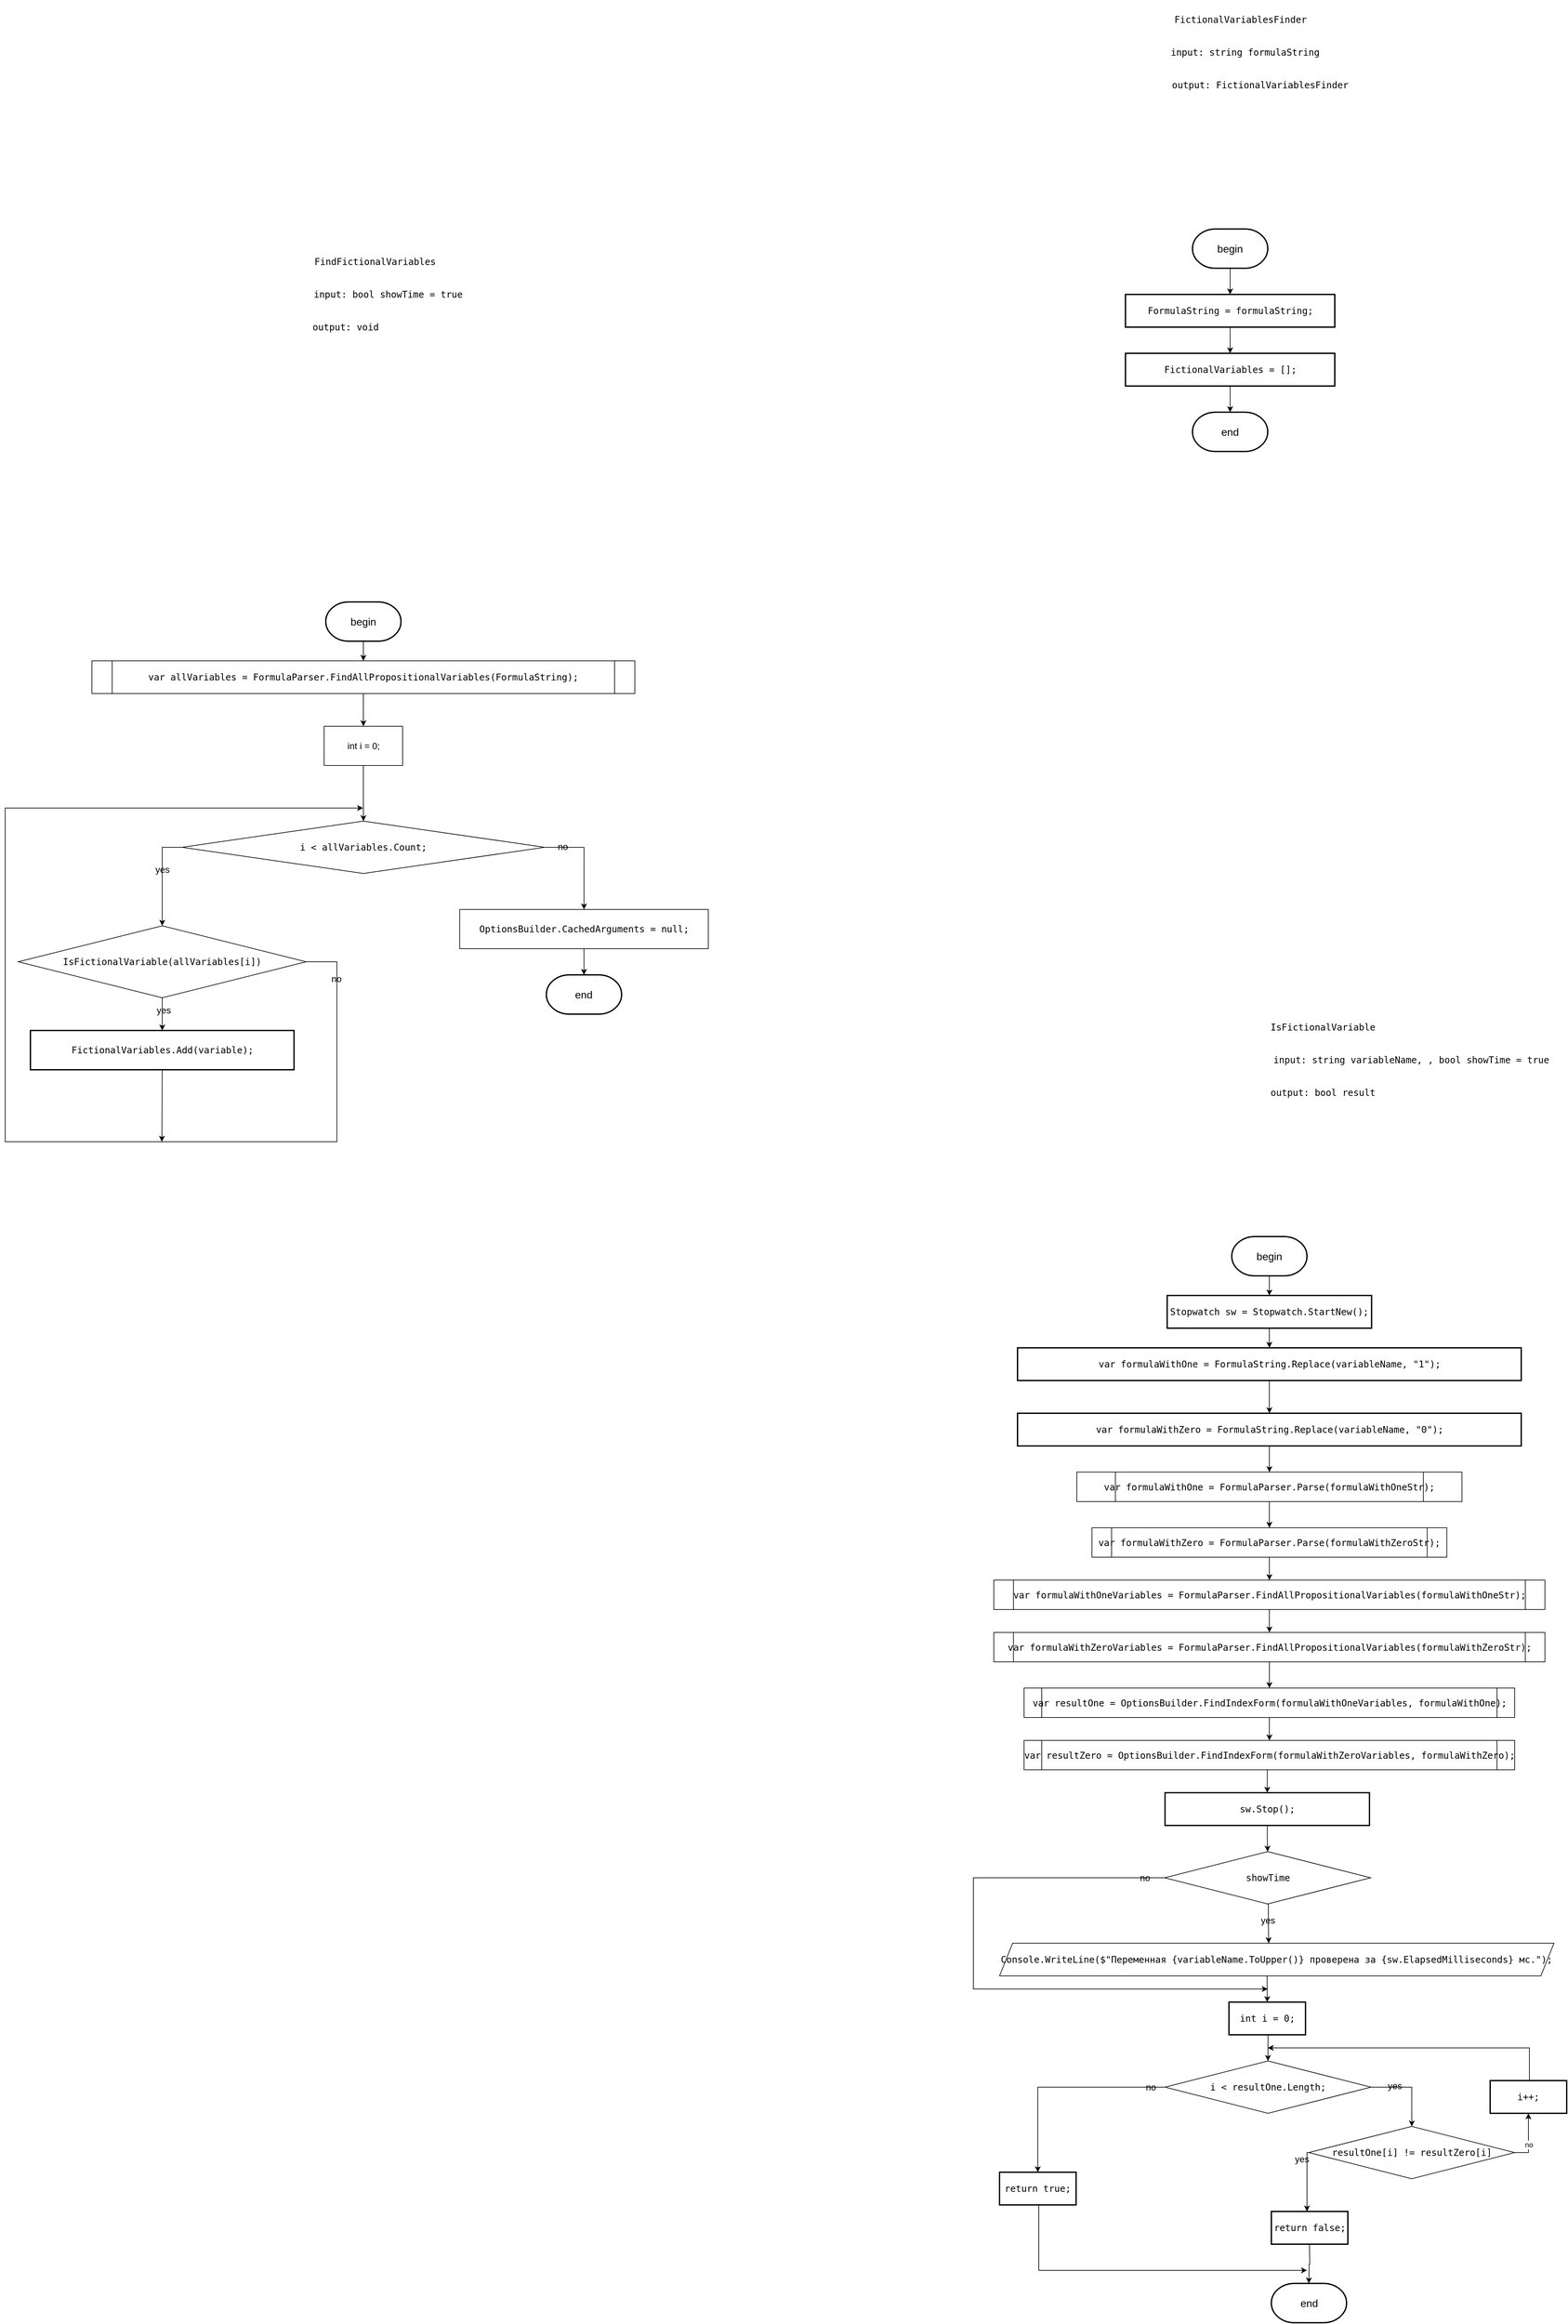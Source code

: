 <mxfile version="26.2.2">
  <diagram name="Page-1" id="d7SSXYF1CG-nv_phF41L">
    <mxGraphModel dx="6020" dy="4103" grid="1" gridSize="10" guides="1" tooltips="1" connect="1" arrows="1" fold="1" page="1" pageScale="1" pageWidth="850" pageHeight="1100" math="0" shadow="0">
      <root>
        <mxCell id="0" />
        <mxCell id="1" parent="0" />
        <mxCell id="GMXlGIsEn00OUuM3Z-hQ-1" value="&lt;pre style=&quot;font-family: &amp;quot;JetBrains Mono&amp;quot;, monospace;&quot;&gt;&lt;div style=&quot;&quot;&gt;&lt;pre style=&quot;font-family: &amp;quot;JetBrains Mono&amp;quot;, monospace;&quot;&gt;FindFictionalVariables&lt;/pre&gt;&lt;/div&gt;&lt;/pre&gt;" style="text;html=1;align=center;verticalAlign=middle;resizable=0;points=[];autosize=1;strokeColor=none;fillColor=none;fontSize=14;labelBackgroundColor=none;fontColor=#000000;" parent="1" vertex="1">
          <mxGeometry x="-280" y="-620" width="190" height="60" as="geometry" />
        </mxCell>
        <mxCell id="GMXlGIsEn00OUuM3Z-hQ-6" value="&lt;pre style=&quot;font-family: &amp;quot;JetBrains Mono&amp;quot;, monospace;&quot;&gt;input: bool &lt;span style=&quot;white-space-collapse: collapse;&quot;&gt;showTime = &lt;/span&gt;&lt;span style=&quot;white-space-collapse: collapse;&quot;&gt;true&lt;/span&gt;&lt;/pre&gt;" style="text;html=1;align=center;verticalAlign=middle;resizable=0;points=[];autosize=1;strokeColor=none;fillColor=none;fontSize=14;labelBackgroundColor=none;fontColor=#000000;" parent="1" vertex="1">
          <mxGeometry x="-280" y="-570" width="230" height="60" as="geometry" />
        </mxCell>
        <mxCell id="GMXlGIsEn00OUuM3Z-hQ-7" value="&lt;pre style=&quot;font-family: &amp;quot;JetBrains Mono&amp;quot;, monospace;&quot;&gt;output: void&lt;/pre&gt;" style="text;html=1;align=center;verticalAlign=middle;resizable=0;points=[];autosize=1;strokeColor=none;fillColor=none;fontSize=14;labelBackgroundColor=none;fontColor=#000000;" parent="1" vertex="1">
          <mxGeometry x="-290" y="-520" width="120" height="60" as="geometry" />
        </mxCell>
        <mxCell id="GMXlGIsEn00OUuM3Z-hQ-48" value="&lt;pre style=&quot;font-family: &amp;quot;JetBrains Mono&amp;quot;, monospace;&quot;&gt;&lt;div style=&quot;&quot;&gt;&lt;pre style=&quot;font-family: &amp;quot;JetBrains Mono&amp;quot;, monospace;&quot;&gt;FictionalVariablesFinder&lt;/pre&gt;&lt;/div&gt;&lt;/pre&gt;" style="text;html=1;align=center;verticalAlign=middle;resizable=0;points=[];autosize=1;strokeColor=none;fillColor=none;fontSize=14;labelBackgroundColor=none;fontColor=#000000;" parent="1" vertex="1">
          <mxGeometry x="1032.5" y="-990" width="210" height="60" as="geometry" />
        </mxCell>
        <mxCell id="GMXlGIsEn00OUuM3Z-hQ-73" style="edgeStyle=orthogonalEdgeStyle;rounded=0;orthogonalLoop=1;jettySize=auto;html=1;exitX=0.5;exitY=1;exitDx=0;exitDy=0;entryX=0.5;entryY=0;entryDx=0;entryDy=0;fontSize=14;labelBackgroundColor=none;fontColor=#000000;" parent="1" source="GMXlGIsEn00OUuM3Z-hQ-51" target="GMXlGIsEn00OUuM3Z-hQ-72" edge="1">
          <mxGeometry relative="1" as="geometry" />
        </mxCell>
        <mxCell id="GMXlGIsEn00OUuM3Z-hQ-51" value="&lt;div style=&quot;&quot;&gt;&lt;pre style=&quot;font-family: &amp;quot;JetBrains Mono&amp;quot;, monospace;&quot;&gt;&lt;pre style=&quot;font-family: &amp;quot;JetBrains Mono&amp;quot;, monospace;&quot;&gt;&lt;div&gt;&lt;pre style=&quot;font-family: &amp;quot;JetBrains Mono&amp;quot;, monospace;&quot;&gt;FormulaString = &lt;span style=&quot;&quot;&gt;formulaString&lt;/span&gt;;&lt;/pre&gt;&lt;/div&gt;&lt;/pre&gt;&lt;/pre&gt;&lt;/div&gt;" style="rounded=0;whiteSpace=wrap;html=1;absoluteArcSize=1;arcSize=14;strokeWidth=2;fontSize=14;labelBackgroundColor=none;fontColor=#000000;" parent="1" vertex="1">
          <mxGeometry x="962.5" y="-540" width="320" height="50" as="geometry" />
        </mxCell>
        <mxCell id="GMXlGIsEn00OUuM3Z-hQ-52" value="&lt;pre style=&quot;font-family: &amp;quot;JetBrains Mono&amp;quot;, monospace;&quot;&gt;input: string &lt;span style=&quot;white-space-collapse: collapse;&quot;&gt;formulaString&lt;/span&gt;&lt;/pre&gt;" style="text;html=1;align=center;verticalAlign=middle;resizable=0;points=[];autosize=1;strokeColor=none;fillColor=none;fontSize=14;labelBackgroundColor=none;fontColor=#000000;" parent="1" vertex="1">
          <mxGeometry x="1030" y="-940" width="230" height="60" as="geometry" />
        </mxCell>
        <mxCell id="GMXlGIsEn00OUuM3Z-hQ-53" value="&lt;pre style=&quot;font-family: &amp;quot;JetBrains Mono&amp;quot;, monospace;&quot;&gt;output: FictionalVariablesFinder&lt;/pre&gt;" style="text;html=1;align=center;verticalAlign=middle;resizable=0;points=[];autosize=1;strokeColor=none;fillColor=none;fontSize=14;labelBackgroundColor=none;fontColor=#000000;" parent="1" vertex="1">
          <mxGeometry x="1032.5" y="-890" width="270" height="60" as="geometry" />
        </mxCell>
        <mxCell id="GMXlGIsEn00OUuM3Z-hQ-61" value="&lt;pre style=&quot;font-family: &amp;quot;JetBrains Mono&amp;quot;, monospace;&quot;&gt;&lt;div style=&quot;&quot;&gt;&lt;pre style=&quot;font-family: &amp;quot;JetBrains Mono&amp;quot;, monospace;&quot;&gt;IsFictionalVariable&lt;/pre&gt;&lt;/div&gt;&lt;/pre&gt;" style="text;html=1;align=center;verticalAlign=middle;resizable=0;points=[];autosize=1;strokeColor=none;fillColor=none;fontSize=14;labelBackgroundColor=none;fontColor=#000000;" parent="1" vertex="1">
          <mxGeometry x="1178.75" y="550" width="170" height="60" as="geometry" />
        </mxCell>
        <mxCell id="GMXlGIsEn00OUuM3Z-hQ-76" style="edgeStyle=orthogonalEdgeStyle;rounded=0;orthogonalLoop=1;jettySize=auto;html=1;exitX=0.5;exitY=1;exitDx=0;exitDy=0;entryX=0.5;entryY=0;entryDx=0;entryDy=0;fontSize=14;labelBackgroundColor=none;fontColor=#000000;" parent="1" source="GMXlGIsEn00OUuM3Z-hQ-64" target="GMXlGIsEn00OUuM3Z-hQ-75" edge="1">
          <mxGeometry relative="1" as="geometry" />
        </mxCell>
        <mxCell id="GMXlGIsEn00OUuM3Z-hQ-64" value="&lt;div style=&quot;&quot;&gt;&lt;pre style=&quot;font-family: &amp;quot;JetBrains Mono&amp;quot;, monospace;&quot;&gt;&lt;pre style=&quot;font-family: &amp;quot;JetBrains Mono&amp;quot;, monospace;&quot;&gt;&lt;pre style=&quot;font-family: &amp;quot;JetBrains Mono&amp;quot;, monospace;&quot;&gt;&lt;pre style=&quot;font-family: &amp;quot;JetBrains Mono&amp;quot;, monospace;&quot;&gt;&lt;div&gt;&lt;pre style=&quot;font-family: &amp;quot;JetBrains Mono&amp;quot;, monospace;&quot;&gt;&lt;span style=&quot;&quot;&gt;var &lt;/span&gt;&lt;span style=&quot;&quot;&gt;formulaWithOne &lt;/span&gt;= FormulaString.&lt;span style=&quot;&quot;&gt;Replace&lt;/span&gt;(&lt;span style=&quot;&quot;&gt;variableName&lt;/span&gt;, &lt;span style=&quot;&quot;&gt;&quot;1&quot;&lt;/span&gt;);&lt;/pre&gt;&lt;/div&gt;&lt;/pre&gt;&lt;/pre&gt;&lt;/pre&gt;&lt;/pre&gt;&lt;/div&gt;" style="rounded=0;whiteSpace=wrap;html=1;absoluteArcSize=1;arcSize=14;strokeWidth=2;fontSize=14;labelBackgroundColor=none;fontColor=#000000;" parent="1" vertex="1">
          <mxGeometry x="797.5" y="1070" width="770" height="50" as="geometry" />
        </mxCell>
        <mxCell id="GMXlGIsEn00OUuM3Z-hQ-65" value="&lt;pre style=&quot;font-family: &amp;quot;JetBrains Mono&amp;quot;, monospace;&quot;&gt;input: string &lt;span style=&quot;white-space-collapse: collapse;&quot;&gt;variableName,&amp;nbsp;&lt;/span&gt;, &lt;span style=&quot;white-space-collapse: collapse;&quot;&gt;bool &lt;/span&gt;&lt;span style=&quot;white-space-collapse: collapse;&quot;&gt;showTime = &lt;/span&gt;&lt;span style=&quot;white-space-collapse: collapse;&quot;&gt;true&lt;/span&gt;&lt;/pre&gt;" style="text;html=1;align=center;verticalAlign=middle;resizable=0;points=[];autosize=1;strokeColor=none;fillColor=none;fontSize=14;labelBackgroundColor=none;fontColor=#000000;" parent="1" vertex="1">
          <mxGeometry x="1193.75" y="600" width="410" height="60" as="geometry" />
        </mxCell>
        <mxCell id="GMXlGIsEn00OUuM3Z-hQ-66" value="&lt;pre style=&quot;font-family: &amp;quot;JetBrains Mono&amp;quot;, monospace;&quot;&gt;output: bool result&lt;/pre&gt;" style="text;html=1;align=center;verticalAlign=middle;resizable=0;points=[];autosize=1;strokeColor=none;fillColor=none;fontSize=14;labelBackgroundColor=none;fontColor=#000000;" parent="1" vertex="1">
          <mxGeometry x="1178.75" y="650" width="170" height="60" as="geometry" />
        </mxCell>
        <mxCell id="GMXlGIsEn00OUuM3Z-hQ-72" value="&lt;div style=&quot;&quot;&gt;&lt;pre style=&quot;font-family: &amp;quot;JetBrains Mono&amp;quot;, monospace;&quot;&gt;&lt;pre style=&quot;font-family: &amp;quot;JetBrains Mono&amp;quot;, monospace;&quot;&gt;&lt;pre style=&quot;font-family: &amp;quot;JetBrains Mono&amp;quot;, monospace;&quot;&gt;&lt;div&gt;&lt;pre style=&quot;font-family: &amp;quot;JetBrains Mono&amp;quot;, monospace;&quot;&gt;FictionalVariables = [];&lt;/pre&gt;&lt;/div&gt;&lt;/pre&gt;&lt;/pre&gt;&lt;/pre&gt;&lt;/div&gt;" style="rounded=0;whiteSpace=wrap;html=1;absoluteArcSize=1;arcSize=14;strokeWidth=2;fontSize=14;labelBackgroundColor=none;fontColor=#000000;" parent="1" vertex="1">
          <mxGeometry x="962.5" y="-450" width="320" height="50" as="geometry" />
        </mxCell>
        <mxCell id="GMXlGIsEn00OUuM3Z-hQ-91" style="edgeStyle=orthogonalEdgeStyle;rounded=0;orthogonalLoop=1;jettySize=auto;html=1;exitX=0.5;exitY=1;exitDx=0;exitDy=0;entryX=0.5;entryY=0;entryDx=0;entryDy=0;fontSize=14;labelBackgroundColor=none;fontColor=#000000;" parent="1" source="GMXlGIsEn00OUuM3Z-hQ-75" target="GMXlGIsEn00OUuM3Z-hQ-89" edge="1">
          <mxGeometry relative="1" as="geometry" />
        </mxCell>
        <mxCell id="GMXlGIsEn00OUuM3Z-hQ-75" value="&lt;div style=&quot;&quot;&gt;&lt;pre style=&quot;font-family: &amp;quot;JetBrains Mono&amp;quot;, monospace;&quot;&gt;&lt;pre style=&quot;font-family: &amp;quot;JetBrains Mono&amp;quot;, monospace;&quot;&gt;&lt;pre style=&quot;font-family: &amp;quot;JetBrains Mono&amp;quot;, monospace;&quot;&gt;&lt;pre style=&quot;font-family: &amp;quot;JetBrains Mono&amp;quot;, monospace;&quot;&gt;&lt;pre style=&quot;font-family: &amp;quot;JetBrains Mono&amp;quot;, monospace;&quot;&gt;&lt;div&gt;&lt;pre style=&quot;font-family: &amp;quot;JetBrains Mono&amp;quot;, monospace;&quot;&gt;&lt;span style=&quot;&quot;&gt;var &lt;/span&gt;&lt;span style=&quot;&quot;&gt;formulaWithZero &lt;/span&gt;= FormulaString.&lt;span style=&quot;&quot;&gt;Replace&lt;/span&gt;(&lt;span style=&quot;&quot;&gt;variableName&lt;/span&gt;, &lt;span style=&quot;&quot;&gt;&quot;0&quot;&lt;/span&gt;);&lt;/pre&gt;&lt;/div&gt;&lt;/pre&gt;&lt;/pre&gt;&lt;/pre&gt;&lt;/pre&gt;&lt;/pre&gt;&lt;/div&gt;" style="rounded=0;whiteSpace=wrap;html=1;absoluteArcSize=1;arcSize=14;strokeWidth=2;fontSize=14;labelBackgroundColor=none;fontColor=#000000;" parent="1" vertex="1">
          <mxGeometry x="797.5" y="1170" width="770" height="50" as="geometry" />
        </mxCell>
        <mxCell id="hHyw9ZhmQFmIBixU8_tA-33" style="edgeStyle=orthogonalEdgeStyle;rounded=0;orthogonalLoop=1;jettySize=auto;html=1;exitX=0.5;exitY=1;exitDx=0;exitDy=0;entryX=0.5;entryY=0;entryDx=0;entryDy=0;fontSize=14;labelBackgroundColor=none;fontColor=#000000;" parent="1" source="GMXlGIsEn00OUuM3Z-hQ-89" target="GMXlGIsEn00OUuM3Z-hQ-90" edge="1">
          <mxGeometry relative="1" as="geometry" />
        </mxCell>
        <mxCell id="GMXlGIsEn00OUuM3Z-hQ-89" value="&lt;pre style=&quot;font-family: &amp;quot;JetBrains Mono&amp;quot;, monospace;&quot;&gt;&lt;div&gt;&lt;pre style=&quot;font-family: &amp;quot;JetBrains Mono&amp;quot;, monospace;&quot;&gt;var formulaWithOne = FormulaParser.Parse(formulaWithOneStr);&lt;/pre&gt;&lt;/div&gt;&lt;/pre&gt;" style="shape=process;whiteSpace=wrap;html=1;backgroundOutline=1;fontSize=14;labelBackgroundColor=none;fontColor=#000000;" parent="1" vertex="1">
          <mxGeometry x="888.13" y="1260" width="588.75" height="45" as="geometry" />
        </mxCell>
        <mxCell id="hHyw9ZhmQFmIBixU8_tA-34" style="edgeStyle=orthogonalEdgeStyle;rounded=0;orthogonalLoop=1;jettySize=auto;html=1;exitX=0.5;exitY=1;exitDx=0;exitDy=0;entryX=0.5;entryY=0;entryDx=0;entryDy=0;fontSize=14;labelBackgroundColor=none;fontColor=#000000;" parent="1" source="GMXlGIsEn00OUuM3Z-hQ-90" target="hHyw9ZhmQFmIBixU8_tA-10" edge="1">
          <mxGeometry relative="1" as="geometry" />
        </mxCell>
        <mxCell id="GMXlGIsEn00OUuM3Z-hQ-90" value="&lt;pre style=&quot;font-family: &amp;quot;JetBrains Mono&amp;quot;, monospace;&quot;&gt;&lt;pre style=&quot;font-family: &amp;quot;JetBrains Mono&amp;quot;, monospace;&quot;&gt;&lt;div&gt;&lt;pre style=&quot;font-family: &amp;quot;JetBrains Mono&amp;quot;, monospace;&quot;&gt;var formulaWithZero = FormulaParser.Parse(formulaWithZeroStr);&lt;/pre&gt;&lt;/div&gt;&lt;/pre&gt;&lt;/pre&gt;" style="shape=process;whiteSpace=wrap;html=1;backgroundOutline=1;size=0.055;fontSize=14;labelBackgroundColor=none;fontColor=#000000;" parent="1" vertex="1">
          <mxGeometry x="911.25" y="1345" width="542.5" height="45" as="geometry" />
        </mxCell>
        <mxCell id="hHyw9ZhmQFmIBixU8_tA-2" style="edgeStyle=orthogonalEdgeStyle;rounded=0;orthogonalLoop=1;jettySize=auto;html=1;exitX=0.5;exitY=1;exitDx=0;exitDy=0;entryX=0.5;entryY=0;entryDx=0;entryDy=0;fontSize=14;labelBackgroundColor=none;fontColor=#000000;" parent="1" source="GMXlGIsEn00OUuM3Z-hQ-96" target="hHyw9ZhmQFmIBixU8_tA-1" edge="1">
          <mxGeometry relative="1" as="geometry" />
        </mxCell>
        <mxCell id="GMXlGIsEn00OUuM3Z-hQ-96" value="&lt;div style=&quot;&quot;&gt;&lt;pre style=&quot;font-family: &amp;quot;JetBrains Mono&amp;quot;, monospace;&quot;&gt;var allVariables = FormulaParser.FindAllPropositionalVariables(FormulaString);&lt;/pre&gt;&lt;/div&gt;" style="shape=process;whiteSpace=wrap;html=1;backgroundOutline=1;size=0.037;fontSize=14;labelBackgroundColor=none;fontColor=#000000;" parent="1" vertex="1">
          <mxGeometry x="-617.5" y="20" width="830" height="50" as="geometry" />
        </mxCell>
        <mxCell id="GMXlGIsEn00OUuM3Z-hQ-105" style="edgeStyle=orthogonalEdgeStyle;rounded=0;orthogonalLoop=1;jettySize=auto;html=1;exitX=0;exitY=0.5;exitDx=0;exitDy=0;fontSize=14;labelBackgroundColor=none;fontColor=#000000;" parent="1" source="GMXlGIsEn00OUuM3Z-hQ-98" target="GMXlGIsEn00OUuM3Z-hQ-99" edge="1">
          <mxGeometry relative="1" as="geometry" />
        </mxCell>
        <mxCell id="GMXlGIsEn00OUuM3Z-hQ-106" value="yes" style="edgeLabel;html=1;align=center;verticalAlign=middle;resizable=0;points=[];fontSize=14;labelBackgroundColor=none;fontColor=#000000;" parent="GMXlGIsEn00OUuM3Z-hQ-105" vertex="1" connectable="0">
          <mxGeometry x="-0.17" relative="1" as="geometry">
            <mxPoint y="1" as="offset" />
          </mxGeometry>
        </mxCell>
        <mxCell id="GMXlGIsEn00OUuM3Z-hQ-115" style="edgeStyle=orthogonalEdgeStyle;rounded=0;orthogonalLoop=1;jettySize=auto;html=1;exitX=1;exitY=0.5;exitDx=0;exitDy=0;entryX=0.5;entryY=0;entryDx=0;entryDy=0;fontSize=14;labelBackgroundColor=none;fontColor=#000000;" parent="1" source="GMXlGIsEn00OUuM3Z-hQ-98" target="hHyw9ZhmQFmIBixU8_tA-5" edge="1">
          <mxGeometry relative="1" as="geometry">
            <mxPoint x="135" y="390" as="targetPoint" />
          </mxGeometry>
        </mxCell>
        <mxCell id="GMXlGIsEn00OUuM3Z-hQ-116" value="no" style="edgeLabel;html=1;align=center;verticalAlign=middle;resizable=0;points=[];fontSize=14;labelBackgroundColor=none;fontColor=#000000;" parent="GMXlGIsEn00OUuM3Z-hQ-115" vertex="1" connectable="0">
          <mxGeometry x="-0.653" y="1" relative="1" as="geometry">
            <mxPoint as="offset" />
          </mxGeometry>
        </mxCell>
        <mxCell id="GMXlGIsEn00OUuM3Z-hQ-98" value="&lt;div style=&quot;&quot;&gt;&lt;pre style=&quot;font-family: &amp;quot;JetBrains Mono&amp;quot;, monospace;&quot;&gt;&lt;div&gt;&lt;pre style=&quot;font-family: &amp;quot;JetBrains Mono&amp;quot;, monospace;&quot;&gt;i &amp;lt; allVariables.Count;&lt;/pre&gt;&lt;/div&gt;&lt;/pre&gt;&lt;/div&gt;" style="rhombus;whiteSpace=wrap;html=1;fontSize=14;labelBackgroundColor=none;fontColor=#000000;" parent="1" vertex="1">
          <mxGeometry x="-479.75" y="265" width="554.5" height="80" as="geometry" />
        </mxCell>
        <mxCell id="GMXlGIsEn00OUuM3Z-hQ-103" value="" style="edgeStyle=orthogonalEdgeStyle;rounded=0;orthogonalLoop=1;jettySize=auto;html=1;fontSize=14;labelBackgroundColor=none;fontColor=#000000;" parent="1" source="GMXlGIsEn00OUuM3Z-hQ-99" target="GMXlGIsEn00OUuM3Z-hQ-101" edge="1">
          <mxGeometry relative="1" as="geometry" />
        </mxCell>
        <mxCell id="GMXlGIsEn00OUuM3Z-hQ-104" value="yes" style="edgeLabel;html=1;align=center;verticalAlign=middle;resizable=0;points=[];fontSize=14;labelBackgroundColor=none;fontColor=#000000;" parent="GMXlGIsEn00OUuM3Z-hQ-103" vertex="1" connectable="0">
          <mxGeometry x="-0.249" y="2" relative="1" as="geometry">
            <mxPoint as="offset" />
          </mxGeometry>
        </mxCell>
        <mxCell id="GMXlGIsEn00OUuM3Z-hQ-107" style="edgeStyle=orthogonalEdgeStyle;rounded=0;orthogonalLoop=1;jettySize=auto;html=1;exitX=1;exitY=0.5;exitDx=0;exitDy=0;fontSize=14;labelBackgroundColor=none;fontColor=#000000;" parent="1" source="GMXlGIsEn00OUuM3Z-hQ-99" edge="1">
          <mxGeometry relative="1" as="geometry">
            <mxPoint x="-203" y="245" as="targetPoint" />
            <Array as="points">
              <mxPoint x="-243" y="480" />
              <mxPoint x="-243" y="755" />
              <mxPoint x="-750" y="755" />
              <mxPoint x="-750" y="245" />
              <mxPoint x="-203" y="245" />
            </Array>
          </mxGeometry>
        </mxCell>
        <mxCell id="GMXlGIsEn00OUuM3Z-hQ-110" value="no" style="edgeLabel;html=1;align=center;verticalAlign=middle;resizable=0;points=[];fontSize=14;labelBackgroundColor=none;fontColor=#000000;" parent="GMXlGIsEn00OUuM3Z-hQ-107" vertex="1" connectable="0">
          <mxGeometry x="-0.923" y="-1" relative="1" as="geometry">
            <mxPoint as="offset" />
          </mxGeometry>
        </mxCell>
        <mxCell id="GMXlGIsEn00OUuM3Z-hQ-99" value="&lt;div style=&quot;&quot;&gt;&lt;pre style=&quot;font-family: &amp;quot;JetBrains Mono&amp;quot;, monospace;&quot;&gt;IsFictionalVariable(allVariables[i])&lt;/pre&gt;&lt;/div&gt;" style="rhombus;whiteSpace=wrap;html=1;fontSize=14;labelBackgroundColor=none;fontColor=#000000;" parent="1" vertex="1">
          <mxGeometry x="-730" y="425" width="440" height="110" as="geometry" />
        </mxCell>
        <mxCell id="GMXlGIsEn00OUuM3Z-hQ-111" style="edgeStyle=orthogonalEdgeStyle;rounded=0;orthogonalLoop=1;jettySize=auto;html=1;exitX=0.5;exitY=1;exitDx=0;exitDy=0;fontSize=14;labelBackgroundColor=none;fontColor=#000000;" parent="1" source="GMXlGIsEn00OUuM3Z-hQ-101" edge="1">
          <mxGeometry relative="1" as="geometry">
            <mxPoint x="-510.5" y="755.0" as="targetPoint" />
          </mxGeometry>
        </mxCell>
        <mxCell id="GMXlGIsEn00OUuM3Z-hQ-101" value="&lt;div style=&quot;&quot;&gt;&lt;pre style=&quot;font-family: &amp;quot;JetBrains Mono&amp;quot;, monospace;&quot;&gt;FictionalVariables.Add(variable);&lt;/pre&gt;&lt;/div&gt;" style="rounded=0;whiteSpace=wrap;html=1;absoluteArcSize=1;arcSize=14;strokeWidth=2;fontSize=14;labelBackgroundColor=none;fontColor=#000000;" parent="1" vertex="1">
          <mxGeometry x="-711.5" y="585" width="403" height="60" as="geometry" />
        </mxCell>
        <mxCell id="hHyw9ZhmQFmIBixU8_tA-3" style="edgeStyle=orthogonalEdgeStyle;rounded=0;orthogonalLoop=1;jettySize=auto;html=1;exitX=0.5;exitY=1;exitDx=0;exitDy=0;fontSize=14;labelBackgroundColor=none;fontColor=#000000;" parent="1" source="hHyw9ZhmQFmIBixU8_tA-1" target="GMXlGIsEn00OUuM3Z-hQ-98" edge="1">
          <mxGeometry relative="1" as="geometry" />
        </mxCell>
        <mxCell id="hHyw9ZhmQFmIBixU8_tA-1" value="int i = 0;" style="rounded=0;whiteSpace=wrap;html=1;fontSize=14;labelBackgroundColor=none;fontColor=#000000;" parent="1" vertex="1">
          <mxGeometry x="-262.5" y="120" width="120" height="60" as="geometry" />
        </mxCell>
        <mxCell id="hHyw9ZhmQFmIBixU8_tA-5" value="&lt;div style=&quot;&quot;&gt;&lt;pre style=&quot;font-family: &amp;quot;JetBrains Mono&amp;quot;, monospace;&quot;&gt;OptionsBuilder.CachedArguments = &lt;span style=&quot;&quot;&gt;null&lt;/span&gt;;&lt;/pre&gt;&lt;/div&gt;" style="rounded=0;whiteSpace=wrap;html=1;fontSize=14;labelBackgroundColor=none;fontColor=#000000;" parent="1" vertex="1">
          <mxGeometry x="-55.25" y="400" width="380" height="60" as="geometry" />
        </mxCell>
        <mxCell id="hHyw9ZhmQFmIBixU8_tA-9" style="edgeStyle=orthogonalEdgeStyle;rounded=0;orthogonalLoop=1;jettySize=auto;html=1;exitX=0.5;exitY=1;exitDx=0;exitDy=0;fontSize=14;labelBackgroundColor=none;fontColor=#000000;" parent="1" source="hHyw9ZhmQFmIBixU8_tA-7" target="GMXlGIsEn00OUuM3Z-hQ-64" edge="1">
          <mxGeometry relative="1" as="geometry" />
        </mxCell>
        <mxCell id="hHyw9ZhmQFmIBixU8_tA-7" value="&lt;div style=&quot;&quot;&gt;&lt;pre style=&quot;font-family: &amp;quot;JetBrains Mono&amp;quot;, monospace;&quot;&gt;&lt;pre style=&quot;font-family: &amp;quot;JetBrains Mono&amp;quot;, monospace;&quot;&gt;&lt;pre style=&quot;font-family: &amp;quot;JetBrains Mono&amp;quot;, monospace;&quot;&gt;&lt;pre style=&quot;font-family: &amp;quot;JetBrains Mono&amp;quot;, monospace;&quot;&gt;&lt;pre style=&quot;font-family: &amp;quot;JetBrains Mono&amp;quot;, monospace;&quot;&gt;&lt;div&gt;&lt;pre style=&quot;font-family: &amp;quot;JetBrains Mono&amp;quot;, monospace;&quot;&gt;Stopwatch sw = Stopwatch.StartNew();&lt;/pre&gt;&lt;/div&gt;&lt;/pre&gt;&lt;/pre&gt;&lt;/pre&gt;&lt;/pre&gt;&lt;/pre&gt;&lt;/div&gt;" style="rounded=0;whiteSpace=wrap;html=1;absoluteArcSize=1;arcSize=14;strokeWidth=2;fontSize=14;labelBackgroundColor=none;fontColor=#000000;" parent="1" vertex="1">
          <mxGeometry x="1026.25" y="990" width="312.5" height="50" as="geometry" />
        </mxCell>
        <mxCell id="hHyw9ZhmQFmIBixU8_tA-35" style="edgeStyle=orthogonalEdgeStyle;rounded=0;orthogonalLoop=1;jettySize=auto;html=1;exitX=0.5;exitY=1;exitDx=0;exitDy=0;entryX=0.5;entryY=0;entryDx=0;entryDy=0;fontSize=14;labelBackgroundColor=none;fontColor=#000000;" parent="1" source="hHyw9ZhmQFmIBixU8_tA-10" target="hHyw9ZhmQFmIBixU8_tA-11" edge="1">
          <mxGeometry relative="1" as="geometry" />
        </mxCell>
        <mxCell id="hHyw9ZhmQFmIBixU8_tA-10" value="&lt;pre style=&quot;font-family: &amp;quot;JetBrains Mono&amp;quot;, monospace;&quot;&gt;&lt;pre style=&quot;font-family: &amp;quot;JetBrains Mono&amp;quot;, monospace;&quot;&gt;&lt;pre style=&quot;font-family: &amp;quot;JetBrains Mono&amp;quot;, monospace;&quot;&gt;&lt;div&gt;&lt;pre style=&quot;font-family: &amp;quot;JetBrains Mono&amp;quot;, monospace;&quot;&gt;var formulaWithOneVariables = FormulaParser.FindAllPropositionalVariables(formulaWithOneStr);&lt;/pre&gt;&lt;/div&gt;&lt;/pre&gt;&lt;/pre&gt;&lt;/pre&gt;" style="shape=process;whiteSpace=wrap;html=1;backgroundOutline=1;size=0.036;fontSize=14;labelBackgroundColor=none;fontColor=#000000;" parent="1" vertex="1">
          <mxGeometry x="761.25" y="1425" width="842.5" height="45" as="geometry" />
        </mxCell>
        <mxCell id="hHyw9ZhmQFmIBixU8_tA-36" value="" style="edgeStyle=orthogonalEdgeStyle;rounded=0;orthogonalLoop=1;jettySize=auto;html=1;fontSize=14;labelBackgroundColor=none;fontColor=#000000;" parent="1" source="hHyw9ZhmQFmIBixU8_tA-11" target="hHyw9ZhmQFmIBixU8_tA-12" edge="1">
          <mxGeometry relative="1" as="geometry" />
        </mxCell>
        <mxCell id="hHyw9ZhmQFmIBixU8_tA-11" value="&lt;pre style=&quot;font-family: &amp;quot;JetBrains Mono&amp;quot;, monospace;&quot;&gt;&lt;pre style=&quot;font-family: &amp;quot;JetBrains Mono&amp;quot;, monospace;&quot;&gt;&lt;pre style=&quot;font-family: &amp;quot;JetBrains Mono&amp;quot;, monospace;&quot;&gt;&lt;pre style=&quot;font-family: &amp;quot;JetBrains Mono&amp;quot;, monospace;&quot;&gt;&lt;div&gt;&lt;pre style=&quot;font-family: &amp;quot;JetBrains Mono&amp;quot;, monospace;&quot;&gt;var formulaWithZeroVariables = FormulaParser.FindAllPropositionalVariables(formulaWithZeroStr);&lt;/pre&gt;&lt;/div&gt;&lt;/pre&gt;&lt;/pre&gt;&lt;/pre&gt;&lt;/pre&gt;" style="shape=process;whiteSpace=wrap;html=1;backgroundOutline=1;size=0.036;fontSize=14;labelBackgroundColor=none;fontColor=#000000;" parent="1" vertex="1">
          <mxGeometry x="761.25" y="1505" width="842.5" height="45" as="geometry" />
        </mxCell>
        <mxCell id="hHyw9ZhmQFmIBixU8_tA-37" style="edgeStyle=orthogonalEdgeStyle;rounded=0;orthogonalLoop=1;jettySize=auto;html=1;exitX=0.5;exitY=1;exitDx=0;exitDy=0;entryX=0.5;entryY=0;entryDx=0;entryDy=0;fontSize=14;labelBackgroundColor=none;fontColor=#000000;" parent="1" source="hHyw9ZhmQFmIBixU8_tA-12" target="hHyw9ZhmQFmIBixU8_tA-13" edge="1">
          <mxGeometry relative="1" as="geometry" />
        </mxCell>
        <mxCell id="hHyw9ZhmQFmIBixU8_tA-12" value="&lt;pre style=&quot;font-family: &amp;quot;JetBrains Mono&amp;quot;, monospace;&quot;&gt;&lt;pre style=&quot;font-family: &amp;quot;JetBrains Mono&amp;quot;, monospace;&quot;&gt;&lt;pre style=&quot;font-family: &amp;quot;JetBrains Mono&amp;quot;, monospace;&quot;&gt;&lt;pre style=&quot;font-family: &amp;quot;JetBrains Mono&amp;quot;, monospace;&quot;&gt;&lt;div&gt;&lt;pre style=&quot;font-family: &amp;quot;JetBrains Mono&amp;quot;, monospace;&quot;&gt;var resultOne = OptionsBuilder.FindIndexForm(formulaWithOneVariables, formulaWithOne);&lt;/pre&gt;&lt;/div&gt;&lt;/pre&gt;&lt;/pre&gt;&lt;/pre&gt;&lt;/pre&gt;" style="shape=process;whiteSpace=wrap;html=1;backgroundOutline=1;size=0.036;fontSize=14;labelBackgroundColor=none;fontColor=#000000;" parent="1" vertex="1">
          <mxGeometry x="807.5" y="1590" width="750" height="45" as="geometry" />
        </mxCell>
        <mxCell id="hHyw9ZhmQFmIBixU8_tA-38" style="edgeStyle=orthogonalEdgeStyle;rounded=0;orthogonalLoop=1;jettySize=auto;html=1;exitX=0.5;exitY=1;exitDx=0;exitDy=0;entryX=0.5;entryY=0;entryDx=0;entryDy=0;fontSize=14;labelBackgroundColor=none;fontColor=#000000;" parent="1" source="hHyw9ZhmQFmIBixU8_tA-13" target="hHyw9ZhmQFmIBixU8_tA-14" edge="1">
          <mxGeometry relative="1" as="geometry" />
        </mxCell>
        <mxCell id="hHyw9ZhmQFmIBixU8_tA-13" value="&lt;pre style=&quot;font-family: &amp;quot;JetBrains Mono&amp;quot;, monospace;&quot;&gt;&lt;pre style=&quot;font-family: &amp;quot;JetBrains Mono&amp;quot;, monospace;&quot;&gt;&lt;pre style=&quot;font-family: &amp;quot;JetBrains Mono&amp;quot;, monospace;&quot;&gt;&lt;pre style=&quot;font-family: &amp;quot;JetBrains Mono&amp;quot;, monospace;&quot;&gt;&lt;pre style=&quot;font-family: &amp;quot;JetBrains Mono&amp;quot;, monospace;&quot;&gt;&lt;div&gt;&lt;pre style=&quot;font-family: &amp;quot;JetBrains Mono&amp;quot;, monospace;&quot;&gt;var resultZero = OptionsBuilder.FindIndexForm(formulaWithZeroVariables, formulaWithZero);&lt;/pre&gt;&lt;/div&gt;&lt;/pre&gt;&lt;/pre&gt;&lt;/pre&gt;&lt;/pre&gt;&lt;/pre&gt;" style="shape=process;whiteSpace=wrap;html=1;backgroundOutline=1;size=0.036;fontSize=14;labelBackgroundColor=none;fontColor=#000000;" parent="1" vertex="1">
          <mxGeometry x="807.5" y="1670" width="750" height="45" as="geometry" />
        </mxCell>
        <mxCell id="US6yz8GMUUyc3JQ0S8iH-14" style="edgeStyle=orthogonalEdgeStyle;rounded=0;orthogonalLoop=1;jettySize=auto;html=1;exitX=0.5;exitY=1;exitDx=0;exitDy=0;entryX=0.5;entryY=0;entryDx=0;entryDy=0;" edge="1" parent="1" source="hHyw9ZhmQFmIBixU8_tA-14" target="hSz8ovQeLSefIg9AwSHr-1">
          <mxGeometry relative="1" as="geometry" />
        </mxCell>
        <mxCell id="hHyw9ZhmQFmIBixU8_tA-14" value="&lt;div style=&quot;&quot;&gt;&lt;pre style=&quot;font-family: &amp;quot;JetBrains Mono&amp;quot;, monospace;&quot;&gt;&lt;pre style=&quot;font-family: &amp;quot;JetBrains Mono&amp;quot;, monospace;&quot;&gt;&lt;pre style=&quot;font-family: &amp;quot;JetBrains Mono&amp;quot;, monospace;&quot;&gt;&lt;pre style=&quot;font-family: &amp;quot;JetBrains Mono&amp;quot;, monospace;&quot;&gt;&lt;pre style=&quot;font-family: &amp;quot;JetBrains Mono&amp;quot;, monospace;&quot;&gt;&lt;pre style=&quot;font-family: &amp;quot;JetBrains Mono&amp;quot;, monospace;&quot;&gt;&lt;div&gt;&lt;pre style=&quot;font-family: &amp;quot;JetBrains Mono&amp;quot;, monospace;&quot;&gt;sw.Stop();&lt;/pre&gt;&lt;/div&gt;&lt;/pre&gt;&lt;/pre&gt;&lt;/pre&gt;&lt;/pre&gt;&lt;/pre&gt;&lt;/pre&gt;&lt;/div&gt;" style="rounded=0;whiteSpace=wrap;html=1;absoluteArcSize=1;arcSize=14;strokeWidth=2;fontSize=14;labelBackgroundColor=none;fontColor=#000000;" parent="1" vertex="1">
          <mxGeometry x="1023" y="1750" width="312.5" height="50" as="geometry" />
        </mxCell>
        <mxCell id="hHyw9ZhmQFmIBixU8_tA-40" style="edgeStyle=orthogonalEdgeStyle;rounded=0;orthogonalLoop=1;jettySize=auto;html=1;entryX=0.5;entryY=0;entryDx=0;entryDy=0;fontSize=14;labelBackgroundColor=none;fontColor=#000000;" parent="1" target="hHyw9ZhmQFmIBixU8_tA-16" edge="1">
          <mxGeometry relative="1" as="geometry">
            <mxPoint x="1179" y="2020" as="sourcePoint" />
            <Array as="points">
              <mxPoint x="1179" y="2030" />
            </Array>
          </mxGeometry>
        </mxCell>
        <mxCell id="hHyw9ZhmQFmIBixU8_tA-32" style="edgeStyle=orthogonalEdgeStyle;rounded=0;orthogonalLoop=1;jettySize=auto;html=1;exitX=0.5;exitY=1;exitDx=0;exitDy=0;entryX=0.5;entryY=0;entryDx=0;entryDy=0;fontSize=14;labelBackgroundColor=none;fontColor=#000000;" parent="1" source="hHyw9ZhmQFmIBixU8_tA-16" target="hHyw9ZhmQFmIBixU8_tA-17" edge="1">
          <mxGeometry relative="1" as="geometry">
            <Array as="points">
              <mxPoint x="1180" y="2120" />
            </Array>
          </mxGeometry>
        </mxCell>
        <mxCell id="hHyw9ZhmQFmIBixU8_tA-16" value="&lt;div style=&quot;&quot;&gt;&lt;pre style=&quot;font-family: &amp;quot;JetBrains Mono&amp;quot;, monospace;&quot;&gt;&lt;pre style=&quot;font-family: &amp;quot;JetBrains Mono&amp;quot;, monospace;&quot;&gt;&lt;pre style=&quot;font-family: &amp;quot;JetBrains Mono&amp;quot;, monospace;&quot;&gt;&lt;pre style=&quot;font-family: &amp;quot;JetBrains Mono&amp;quot;, monospace;&quot;&gt;&lt;pre style=&quot;font-family: &amp;quot;JetBrains Mono&amp;quot;, monospace;&quot;&gt;&lt;pre style=&quot;font-family: &amp;quot;JetBrains Mono&amp;quot;, monospace;&quot;&gt;&lt;pre style=&quot;font-family: &amp;quot;JetBrains Mono&amp;quot;, monospace;&quot;&gt;&lt;div&gt;&lt;pre style=&quot;font-family: &amp;quot;JetBrains Mono&amp;quot;, monospace;&quot;&gt;&lt;span style=&quot;&quot;&gt;int &lt;/span&gt;i = &lt;span style=&quot;&quot;&gt;0&lt;/span&gt;;&lt;/pre&gt;&lt;/div&gt;&lt;/pre&gt;&lt;/pre&gt;&lt;/pre&gt;&lt;/pre&gt;&lt;/pre&gt;&lt;/pre&gt;&lt;/pre&gt;&lt;/div&gt;" style="rounded=0;whiteSpace=wrap;html=1;absoluteArcSize=1;arcSize=14;strokeWidth=2;fontSize=14;labelBackgroundColor=none;fontColor=#000000;" parent="1" vertex="1">
          <mxGeometry x="1120.75" y="2070" width="117" height="50" as="geometry" />
        </mxCell>
        <mxCell id="hHyw9ZhmQFmIBixU8_tA-21" style="edgeStyle=orthogonalEdgeStyle;rounded=0;orthogonalLoop=1;jettySize=auto;html=1;exitX=1;exitY=0.5;exitDx=0;exitDy=0;fontSize=14;labelBackgroundColor=none;fontColor=#000000;" parent="1" source="hHyw9ZhmQFmIBixU8_tA-17" target="hHyw9ZhmQFmIBixU8_tA-20" edge="1">
          <mxGeometry relative="1" as="geometry" />
        </mxCell>
        <mxCell id="hHyw9ZhmQFmIBixU8_tA-22" value="yes" style="edgeLabel;html=1;align=center;verticalAlign=middle;resizable=0;points=[];fontSize=14;labelBackgroundColor=none;fontColor=#000000;" parent="hHyw9ZhmQFmIBixU8_tA-21" vertex="1" connectable="0">
          <mxGeometry x="-0.418" y="2" relative="1" as="geometry">
            <mxPoint as="offset" />
          </mxGeometry>
        </mxCell>
        <mxCell id="hHyw9ZhmQFmIBixU8_tA-43" style="edgeStyle=orthogonalEdgeStyle;rounded=0;orthogonalLoop=1;jettySize=auto;html=1;exitX=0;exitY=0.5;exitDx=0;exitDy=0;fontSize=14;labelBackgroundColor=none;fontColor=#000000;" parent="1" source="hHyw9ZhmQFmIBixU8_tA-17" target="hHyw9ZhmQFmIBixU8_tA-41" edge="1">
          <mxGeometry relative="1" as="geometry" />
        </mxCell>
        <mxCell id="hHyw9ZhmQFmIBixU8_tA-45" value="no" style="edgeLabel;html=1;align=center;verticalAlign=middle;resizable=0;points=[];fontSize=14;labelBackgroundColor=none;fontColor=#000000;" parent="hHyw9ZhmQFmIBixU8_tA-43" vertex="1" connectable="0">
          <mxGeometry x="-0.863" relative="1" as="geometry">
            <mxPoint as="offset" />
          </mxGeometry>
        </mxCell>
        <mxCell id="hHyw9ZhmQFmIBixU8_tA-17" value="&lt;div style=&quot;&quot;&gt;&lt;pre style=&quot;font-family: &amp;quot;JetBrains Mono&amp;quot;, monospace;&quot;&gt;&lt;pre style=&quot;font-family: &amp;quot;JetBrains Mono&amp;quot;, monospace;&quot;&gt;&lt;div&gt;&lt;pre style=&quot;font-family: &amp;quot;JetBrains Mono&amp;quot;, monospace;&quot;&gt;i &amp;lt; resultOne.Length;&lt;/pre&gt;&lt;/div&gt;&lt;/pre&gt;&lt;/pre&gt;&lt;/div&gt;" style="rhombus;whiteSpace=wrap;html=1;fontSize=14;labelBackgroundColor=none;fontColor=#000000;" parent="1" vertex="1">
          <mxGeometry x="1023" y="2160" width="314.75" height="80" as="geometry" />
        </mxCell>
        <mxCell id="US6yz8GMUUyc3JQ0S8iH-27" style="edgeStyle=orthogonalEdgeStyle;rounded=0;orthogonalLoop=1;jettySize=auto;html=1;exitX=0.5;exitY=0;exitDx=0;exitDy=0;" edge="1" parent="1">
          <mxGeometry relative="1" as="geometry">
            <mxPoint x="1180" y="2140" as="targetPoint" />
            <mxPoint x="1545.25" y="2200" as="sourcePoint" />
            <Array as="points">
              <mxPoint x="1580" y="2200" />
              <mxPoint x="1580" y="2140" />
            </Array>
          </mxGeometry>
        </mxCell>
        <mxCell id="hHyw9ZhmQFmIBixU8_tA-19" value="&lt;div style=&quot;&quot;&gt;&lt;pre style=&quot;font-family: &amp;quot;JetBrains Mono&amp;quot;, monospace;&quot;&gt;&lt;pre style=&quot;font-family: &amp;quot;JetBrains Mono&amp;quot;, monospace;&quot;&gt;&lt;pre style=&quot;font-family: &amp;quot;JetBrains Mono&amp;quot;, monospace;&quot;&gt;&lt;pre style=&quot;font-family: &amp;quot;JetBrains Mono&amp;quot;, monospace;&quot;&gt;&lt;pre style=&quot;font-family: &amp;quot;JetBrains Mono&amp;quot;, monospace;&quot;&gt;&lt;pre style=&quot;font-family: &amp;quot;JetBrains Mono&amp;quot;, monospace;&quot;&gt;&lt;pre style=&quot;font-family: &amp;quot;JetBrains Mono&amp;quot;, monospace;&quot;&gt;&lt;pre style=&quot;font-family: &amp;quot;JetBrains Mono&amp;quot;, monospace;&quot;&gt;&lt;font&gt;i++;&lt;/font&gt;&lt;/pre&gt;&lt;/pre&gt;&lt;/pre&gt;&lt;/pre&gt;&lt;/pre&gt;&lt;/pre&gt;&lt;/pre&gt;&lt;/pre&gt;&lt;/div&gt;" style="rounded=0;whiteSpace=wrap;html=1;absoluteArcSize=1;arcSize=14;strokeWidth=2;fontSize=14;labelBackgroundColor=none;fontColor=#000000;" parent="1" vertex="1">
          <mxGeometry x="1520" y="2190" width="117" height="50" as="geometry" />
        </mxCell>
        <mxCell id="hHyw9ZhmQFmIBixU8_tA-24" style="edgeStyle=orthogonalEdgeStyle;rounded=0;orthogonalLoop=1;jettySize=auto;html=1;exitX=0;exitY=0.5;exitDx=0;exitDy=0;fontSize=14;labelBackgroundColor=none;fontColor=#000000;" parent="1" source="hHyw9ZhmQFmIBixU8_tA-20" target="hHyw9ZhmQFmIBixU8_tA-23" edge="1">
          <mxGeometry relative="1" as="geometry">
            <Array as="points">
              <mxPoint x="1240" y="2300" />
              <mxPoint x="1240" y="2415" />
            </Array>
          </mxGeometry>
        </mxCell>
        <mxCell id="hHyw9ZhmQFmIBixU8_tA-26" value="yes" style="edgeLabel;html=1;align=center;verticalAlign=middle;resizable=0;points=[];fontSize=14;labelBackgroundColor=none;fontColor=#000000;" parent="hHyw9ZhmQFmIBixU8_tA-24" vertex="1" connectable="0">
          <mxGeometry x="-0.658" y="-4" relative="1" as="geometry">
            <mxPoint x="-4" y="-4" as="offset" />
          </mxGeometry>
        </mxCell>
        <mxCell id="US6yz8GMUUyc3JQ0S8iH-28" style="edgeStyle=orthogonalEdgeStyle;rounded=0;orthogonalLoop=1;jettySize=auto;html=1;exitX=1;exitY=0.5;exitDx=0;exitDy=0;entryX=0.5;entryY=1;entryDx=0;entryDy=0;" edge="1" parent="1" source="hHyw9ZhmQFmIBixU8_tA-20" target="hHyw9ZhmQFmIBixU8_tA-19">
          <mxGeometry relative="1" as="geometry">
            <mxPoint x="1580" y="2250" as="targetPoint" />
          </mxGeometry>
        </mxCell>
        <mxCell id="US6yz8GMUUyc3JQ0S8iH-29" value="no" style="edgeLabel;html=1;align=center;verticalAlign=middle;resizable=0;points=[];" vertex="1" connectable="0" parent="US6yz8GMUUyc3JQ0S8iH-28">
          <mxGeometry x="-0.178" relative="1" as="geometry">
            <mxPoint as="offset" />
          </mxGeometry>
        </mxCell>
        <mxCell id="hHyw9ZhmQFmIBixU8_tA-20" value="&lt;div style=&quot;&quot;&gt;&lt;pre style=&quot;font-family: &amp;quot;JetBrains Mono&amp;quot;, monospace;&quot;&gt;&lt;pre style=&quot;font-family: &amp;quot;JetBrains Mono&amp;quot;, monospace;&quot;&gt;&lt;pre style=&quot;font-family: &amp;quot;JetBrains Mono&amp;quot;, monospace;&quot;&gt;&lt;div&gt;&lt;pre style=&quot;font-family: &amp;quot;JetBrains Mono&amp;quot;, monospace;&quot;&gt;resultOne[i] != resultZero[i]&lt;/pre&gt;&lt;/div&gt;&lt;/pre&gt;&lt;/pre&gt;&lt;/pre&gt;&lt;/div&gt;" style="rhombus;whiteSpace=wrap;html=1;fontSize=14;labelBackgroundColor=none;fontColor=#000000;" parent="1" vertex="1">
          <mxGeometry x="1242.75" y="2260" width="314.75" height="80" as="geometry" />
        </mxCell>
        <mxCell id="US6yz8GMUUyc3JQ0S8iH-26" style="edgeStyle=orthogonalEdgeStyle;rounded=0;orthogonalLoop=1;jettySize=auto;html=1;exitX=0.5;exitY=1;exitDx=0;exitDy=0;" edge="1" parent="1">
          <mxGeometry relative="1" as="geometry">
            <mxPoint x="1243.75" y="2440" as="sourcePoint" />
            <mxPoint x="1242.75" y="2500" as="targetPoint" />
          </mxGeometry>
        </mxCell>
        <mxCell id="hHyw9ZhmQFmIBixU8_tA-23" value="&lt;div style=&quot;&quot;&gt;&lt;pre style=&quot;font-family: &amp;quot;JetBrains Mono&amp;quot;, monospace;&quot;&gt;&lt;span style=&quot;&quot;&gt;return &lt;/span&gt;&lt;span style=&quot;&quot;&gt;false&lt;/span&gt;;&lt;/pre&gt;&lt;/div&gt;" style="rounded=0;whiteSpace=wrap;html=1;absoluteArcSize=1;arcSize=14;strokeWidth=2;fontSize=14;labelBackgroundColor=none;fontColor=#000000;" parent="1" vertex="1">
          <mxGeometry x="1185.5" y="2390" width="117" height="50" as="geometry" />
        </mxCell>
        <mxCell id="hHyw9ZhmQFmIBixU8_tA-44" style="edgeStyle=orthogonalEdgeStyle;rounded=0;orthogonalLoop=1;jettySize=auto;html=1;exitX=0.5;exitY=1;exitDx=0;exitDy=0;fontSize=14;labelBackgroundColor=none;fontColor=#000000;" parent="1" edge="1">
          <mxGeometry relative="1" as="geometry">
            <Array as="points">
              <mxPoint x="830" y="2480" />
            </Array>
            <mxPoint x="1240" y="2480" as="targetPoint" />
            <mxPoint x="830" y="2380" as="sourcePoint" />
          </mxGeometry>
        </mxCell>
        <mxCell id="hHyw9ZhmQFmIBixU8_tA-41" value="&lt;div style=&quot;&quot;&gt;&lt;pre style=&quot;font-family: &amp;quot;JetBrains Mono&amp;quot;, monospace;&quot;&gt;&lt;span style=&quot;&quot;&gt;return &lt;/span&gt;&lt;span style=&quot;&quot;&gt;true&lt;/span&gt;;&lt;/pre&gt;&lt;/div&gt;" style="rounded=0;whiteSpace=wrap;html=1;absoluteArcSize=1;arcSize=14;strokeWidth=2;fontSize=14;labelBackgroundColor=none;fontColor=#000000;" parent="1" vertex="1">
          <mxGeometry x="770" y="2330" width="117" height="50" as="geometry" />
        </mxCell>
        <mxCell id="hSz8ovQeLSefIg9AwSHr-2" style="edgeStyle=orthogonalEdgeStyle;rounded=0;orthogonalLoop=1;jettySize=auto;html=1;exitX=0.5;exitY=1;exitDx=0;exitDy=0;entryX=0.5;entryY=0;entryDx=0;entryDy=0;fontSize=14;labelBackgroundColor=none;fontColor=#000000;" parent="1" edge="1">
          <mxGeometry relative="1" as="geometry">
            <mxPoint x="1181.42" y="1980" as="targetPoint" />
            <mxPoint x="1178.795" y="1920.0" as="sourcePoint" />
            <Array as="points">
              <mxPoint x="1181" y="1920" />
              <mxPoint x="1181" y="1950" />
            </Array>
          </mxGeometry>
        </mxCell>
        <mxCell id="hSz8ovQeLSefIg9AwSHr-3" value="yes" style="edgeLabel;html=1;align=center;verticalAlign=middle;resizable=0;points=[];fontSize=14;labelBackgroundColor=none;fontColor=#000000;" parent="hSz8ovQeLSefIg9AwSHr-2" vertex="1" connectable="0">
          <mxGeometry x="-0.124" y="-1" relative="1" as="geometry">
            <mxPoint as="offset" />
          </mxGeometry>
        </mxCell>
        <mxCell id="hSz8ovQeLSefIg9AwSHr-4" style="edgeStyle=orthogonalEdgeStyle;rounded=0;orthogonalLoop=1;jettySize=auto;html=1;exitX=0;exitY=0.5;exitDx=0;exitDy=0;fontSize=14;labelBackgroundColor=none;fontColor=#000000;" parent="1" source="hSz8ovQeLSefIg9AwSHr-1" edge="1">
          <mxGeometry relative="1" as="geometry">
            <mxPoint x="1180" y="2050" as="targetPoint" />
            <Array as="points">
              <mxPoint x="730" y="1880" />
              <mxPoint x="730" y="2050" />
              <mxPoint x="1180" y="2050" />
            </Array>
          </mxGeometry>
        </mxCell>
        <mxCell id="hSz8ovQeLSefIg9AwSHr-5" value="no" style="edgeLabel;html=1;align=center;verticalAlign=middle;resizable=0;points=[];fontSize=14;labelBackgroundColor=none;fontColor=#000000;" parent="hSz8ovQeLSefIg9AwSHr-4" vertex="1" connectable="0">
          <mxGeometry x="-0.933" relative="1" as="geometry">
            <mxPoint as="offset" />
          </mxGeometry>
        </mxCell>
        <mxCell id="hSz8ovQeLSefIg9AwSHr-1" value="&lt;div style=&quot;&quot;&gt;&lt;pre style=&quot;font-family: &amp;quot;JetBrains Mono&amp;quot;, monospace;&quot;&gt;&lt;pre style=&quot;font-family: &amp;quot;JetBrains Mono&amp;quot;, monospace;&quot;&gt;&lt;pre style=&quot;font-family: &amp;quot;JetBrains Mono&amp;quot;, monospace;&quot;&gt;&lt;div&gt;&lt;pre style=&quot;font-family: &amp;quot;JetBrains Mono&amp;quot;, monospace;&quot;&gt;showTime&lt;/pre&gt;&lt;/div&gt;&lt;/pre&gt;&lt;/pre&gt;&lt;/pre&gt;&lt;/div&gt;" style="rhombus;whiteSpace=wrap;html=1;fontSize=14;labelBackgroundColor=none;fontColor=#000000;" parent="1" vertex="1">
          <mxGeometry x="1022.5" y="1840" width="314.75" height="80" as="geometry" />
        </mxCell>
        <mxCell id="14" value="&lt;pre style=&quot;border-color: var(--border-color); font-size: 14px; font-family: &amp;quot;JetBrains Mono&amp;quot;, monospace;&quot;&gt;Console.&lt;span style=&quot;border-color: var(--border-color);&quot;&gt;WriteLine&lt;/span&gt;(&lt;span style=&quot;border-color: var(--border-color);&quot;&gt;$&quot;Переменная &lt;/span&gt;{&lt;span style=&quot;border-color: var(--border-color);&quot;&gt;variableName&lt;/span&gt;.&lt;span style=&quot;border-color: var(--border-color);&quot;&gt;ToUpper&lt;/span&gt;()}&lt;span style=&quot;border-color: var(--border-color);&quot;&gt; проверена за &lt;/span&gt;{&lt;span style=&quot;border-color: var(--border-color);&quot;&gt;sw&lt;/span&gt;.ElapsedMilliseconds}&lt;span style=&quot;border-color: var(--border-color);&quot;&gt; мс.&quot;&lt;/span&gt;);&lt;/pre&gt;" style="shape=parallelogram;perimeter=parallelogramPerimeter;whiteSpace=wrap;html=1;fixedSize=1;" parent="1" vertex="1">
          <mxGeometry x="770" y="1980" width="847.49" height="50" as="geometry" />
        </mxCell>
        <mxCell id="US6yz8GMUUyc3JQ0S8iH-17" style="edgeStyle=orthogonalEdgeStyle;rounded=0;orthogonalLoop=1;jettySize=auto;html=1;exitX=0.5;exitY=1;exitDx=0;exitDy=0;exitPerimeter=0;" edge="1" parent="1" source="US6yz8GMUUyc3JQ0S8iH-15" target="GMXlGIsEn00OUuM3Z-hQ-96">
          <mxGeometry relative="1" as="geometry" />
        </mxCell>
        <mxCell id="US6yz8GMUUyc3JQ0S8iH-15" value="&lt;font style=&quot;font-size: 16px;&quot;&gt;begin&lt;/font&gt;" style="strokeWidth=2;html=1;shape=mxgraph.flowchart.terminator;whiteSpace=wrap;" vertex="1" parent="1">
          <mxGeometry x="-260" y="-70" width="115" height="60" as="geometry" />
        </mxCell>
        <mxCell id="US6yz8GMUUyc3JQ0S8iH-16" value="&lt;font style=&quot;font-size: 16px;&quot;&gt;end&lt;/font&gt;" style="strokeWidth=2;html=1;shape=mxgraph.flowchart.terminator;whiteSpace=wrap;" vertex="1" parent="1">
          <mxGeometry x="77.25" y="500" width="115" height="60" as="geometry" />
        </mxCell>
        <mxCell id="US6yz8GMUUyc3JQ0S8iH-18" style="edgeStyle=orthogonalEdgeStyle;rounded=0;orthogonalLoop=1;jettySize=auto;html=1;exitX=0.5;exitY=1;exitDx=0;exitDy=0;entryX=0.5;entryY=0;entryDx=0;entryDy=0;entryPerimeter=0;" edge="1" parent="1" source="hHyw9ZhmQFmIBixU8_tA-5" target="US6yz8GMUUyc3JQ0S8iH-16">
          <mxGeometry relative="1" as="geometry" />
        </mxCell>
        <mxCell id="US6yz8GMUUyc3JQ0S8iH-20" style="edgeStyle=orthogonalEdgeStyle;rounded=0;orthogonalLoop=1;jettySize=auto;html=1;exitX=0.5;exitY=1;exitDx=0;exitDy=0;exitPerimeter=0;entryX=0.5;entryY=0;entryDx=0;entryDy=0;" edge="1" parent="1" source="US6yz8GMUUyc3JQ0S8iH-19" target="GMXlGIsEn00OUuM3Z-hQ-51">
          <mxGeometry relative="1" as="geometry" />
        </mxCell>
        <mxCell id="US6yz8GMUUyc3JQ0S8iH-19" value="&lt;font style=&quot;font-size: 16px;&quot;&gt;begin&lt;/font&gt;" style="strokeWidth=2;html=1;shape=mxgraph.flowchart.terminator;whiteSpace=wrap;" vertex="1" parent="1">
          <mxGeometry x="1065" y="-640" width="115" height="60" as="geometry" />
        </mxCell>
        <mxCell id="US6yz8GMUUyc3JQ0S8iH-21" value="&lt;font style=&quot;font-size: 16px;&quot;&gt;end&lt;/font&gt;" style="strokeWidth=2;html=1;shape=mxgraph.flowchart.terminator;whiteSpace=wrap;" vertex="1" parent="1">
          <mxGeometry x="1065" y="-360" width="115" height="60" as="geometry" />
        </mxCell>
        <mxCell id="US6yz8GMUUyc3JQ0S8iH-22" style="edgeStyle=orthogonalEdgeStyle;rounded=0;orthogonalLoop=1;jettySize=auto;html=1;exitX=0.5;exitY=1;exitDx=0;exitDy=0;entryX=0.5;entryY=0;entryDx=0;entryDy=0;entryPerimeter=0;" edge="1" parent="1" source="GMXlGIsEn00OUuM3Z-hQ-72" target="US6yz8GMUUyc3JQ0S8iH-21">
          <mxGeometry relative="1" as="geometry" />
        </mxCell>
        <mxCell id="US6yz8GMUUyc3JQ0S8iH-24" style="edgeStyle=orthogonalEdgeStyle;rounded=0;orthogonalLoop=1;jettySize=auto;html=1;exitX=0.5;exitY=1;exitDx=0;exitDy=0;exitPerimeter=0;entryX=0.5;entryY=0;entryDx=0;entryDy=0;" edge="1" parent="1" source="US6yz8GMUUyc3JQ0S8iH-23" target="hHyw9ZhmQFmIBixU8_tA-7">
          <mxGeometry relative="1" as="geometry" />
        </mxCell>
        <mxCell id="US6yz8GMUUyc3JQ0S8iH-23" value="&lt;font style=&quot;font-size: 16px;&quot;&gt;begin&lt;/font&gt;" style="strokeWidth=2;html=1;shape=mxgraph.flowchart.terminator;whiteSpace=wrap;" vertex="1" parent="1">
          <mxGeometry x="1125" y="900" width="115" height="60" as="geometry" />
        </mxCell>
        <mxCell id="US6yz8GMUUyc3JQ0S8iH-25" value="&lt;font style=&quot;font-size: 16px;&quot;&gt;end&lt;/font&gt;" style="strokeWidth=2;html=1;shape=mxgraph.flowchart.terminator;whiteSpace=wrap;" vertex="1" parent="1">
          <mxGeometry x="1185.5" y="2500" width="115" height="60" as="geometry" />
        </mxCell>
      </root>
    </mxGraphModel>
  </diagram>
</mxfile>
